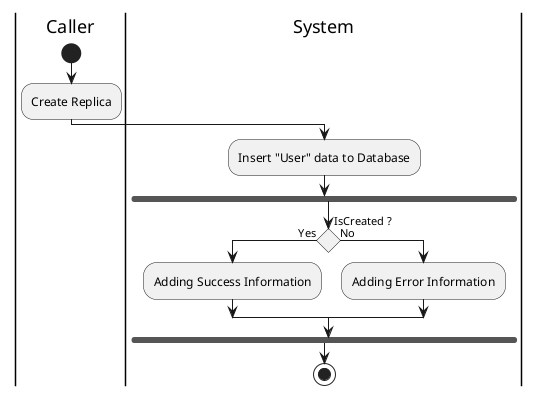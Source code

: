 @startuml CreateUserETL

skinparam ConditionEndStyle hline
skinparam conditionStyle diamond
skinparam Monochrome true
skinparam Shadowing false
|Caller|
start
:Create Replica;

|System|
:Insert "User" data to Database;

fork
    if (IsCreated ?) then (Yes)
        :Adding Success Information;
    else (No)
        :Adding Error Information;
    endif
endfork

stop
@enduml
